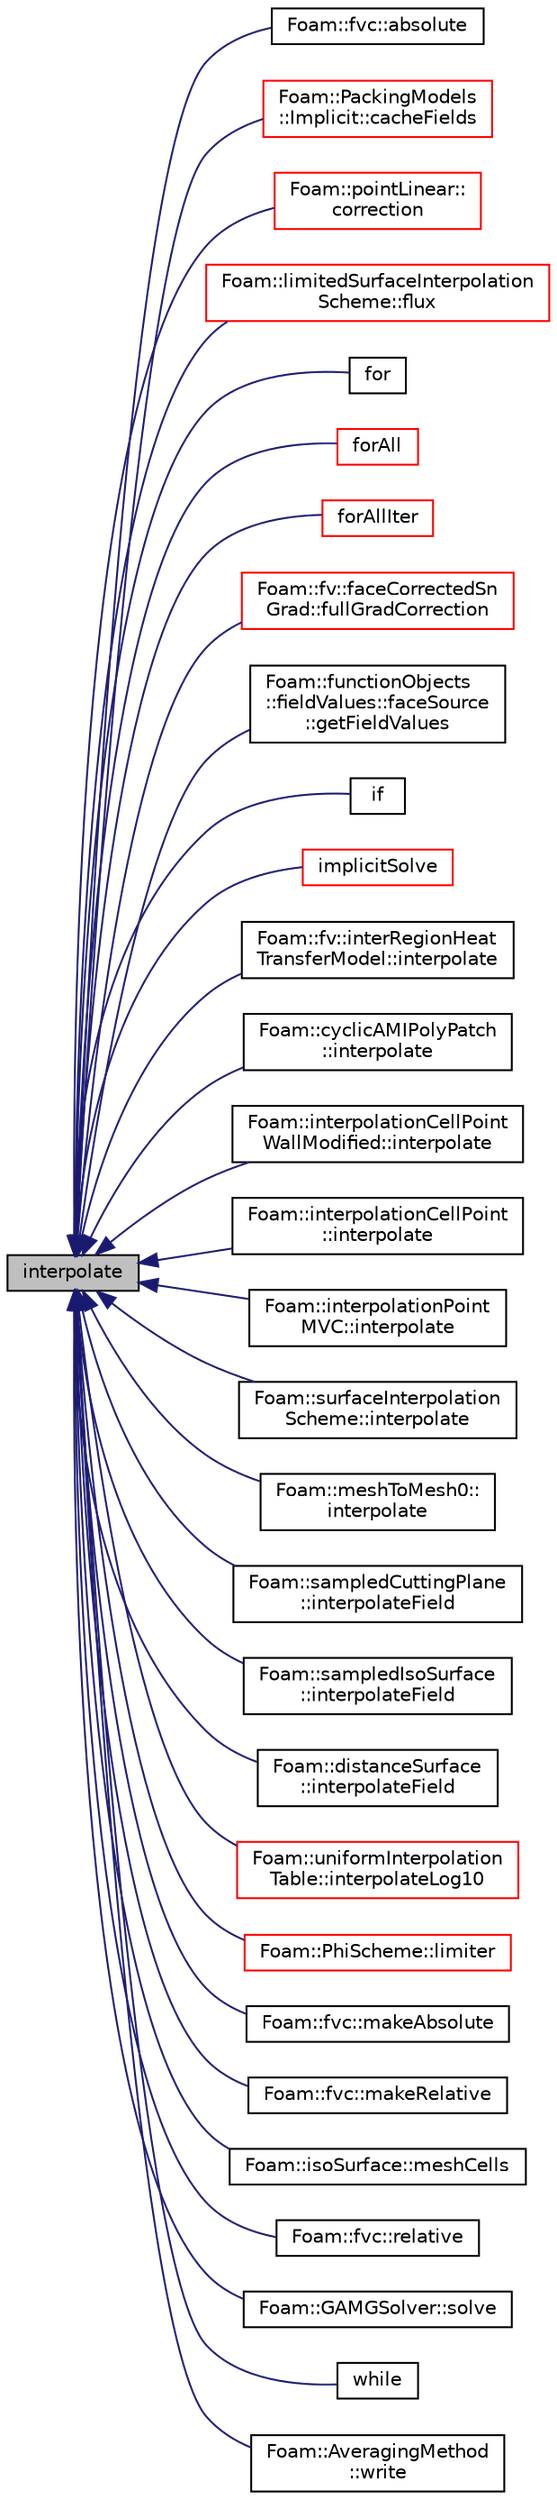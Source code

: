 digraph "interpolate"
{
  bgcolor="transparent";
  edge [fontname="Helvetica",fontsize="10",labelfontname="Helvetica",labelfontsize="10"];
  node [fontname="Helvetica",fontsize="10",shape=record];
  rankdir="LR";
  Node1 [label="interpolate",height=0.2,width=0.4,color="black", fillcolor="grey75", style="filled", fontcolor="black"];
  Node1 -> Node2 [dir="back",color="midnightblue",fontsize="10",style="solid",fontname="Helvetica"];
  Node2 [label="Foam::fvc::absolute",height=0.2,width=0.4,color="black",URL="$a10944.html#ae3a3435bb4f9e4cbc1c551fe32bdfdd5",tooltip="Return the given relative flux in absolute form. "];
  Node1 -> Node3 [dir="back",color="midnightblue",fontsize="10",style="solid",fontname="Helvetica"];
  Node3 [label="Foam::PackingModels\l::Implicit::cacheFields",height=0.2,width=0.4,color="red",URL="$a01060.html#a6005414ac27ae3e0b5a783ba216c1906",tooltip="Calculate the inter particles stresses. "];
  Node1 -> Node4 [dir="back",color="midnightblue",fontsize="10",style="solid",fontname="Helvetica"];
  Node4 [label="Foam::pointLinear::\lcorrection",height=0.2,width=0.4,color="red",URL="$a01928.html#a71944945191a35be21d9ab3b37c3170c",tooltip="Return the explicit correction to the face-interpolate. "];
  Node1 -> Node5 [dir="back",color="midnightblue",fontsize="10",style="solid",fontname="Helvetica"];
  Node5 [label="Foam::limitedSurfaceInterpolation\lScheme::flux",height=0.2,width=0.4,color="red",URL="$a01352.html#ac95d18cec78d48a66c28cd6a852f14ce",tooltip="Return the interpolation weighting factors. "];
  Node1 -> Node6 [dir="back",color="midnightblue",fontsize="10",style="solid",fontname="Helvetica"];
  Node6 [label="for",height=0.2,width=0.4,color="black",URL="$a03404.html#ae9610aff8f04c828f9db802f66a18f67"];
  Node1 -> Node7 [dir="back",color="midnightblue",fontsize="10",style="solid",fontname="Helvetica"];
  Node7 [label="forAll",height=0.2,width=0.4,color="red",URL="$a03104.html#a3a6dfa236873b1e0df07a723bccf5222"];
  Node1 -> Node8 [dir="back",color="midnightblue",fontsize="10",style="solid",fontname="Helvetica"];
  Node8 [label="forAllIter",height=0.2,width=0.4,color="red",URL="$a03101.html#aaaca96f2de03e39be860dca1ff20ef39"];
  Node1 -> Node9 [dir="back",color="midnightblue",fontsize="10",style="solid",fontname="Helvetica"];
  Node9 [label="Foam::fv::faceCorrectedSn\lGrad::fullGradCorrection",height=0.2,width=0.4,color="red",URL="$a00733.html#a1d818a559677e63f3aa628f1787133ce",tooltip="Return the explicit correction to the faceCorrectedSnGrad. "];
  Node1 -> Node10 [dir="back",color="midnightblue",fontsize="10",style="solid",fontname="Helvetica"];
  Node10 [label="Foam::functionObjects\l::fieldValues::faceSource\l::getFieldValues",height=0.2,width=0.4,color="black",URL="$a00745.html#a439e3c8a83d96c8c179e39c21f0be0b7"];
  Node1 -> Node11 [dir="back",color="midnightblue",fontsize="10",style="solid",fontname="Helvetica"];
  Node11 [label="if",height=0.2,width=0.4,color="black",URL="$a03058.html#a8b7f998449b569bf0b55d8c54cbac3cc"];
  Node1 -> Node12 [dir="back",color="midnightblue",fontsize="10",style="solid",fontname="Helvetica"];
  Node12 [label="implicitSolve",height=0.2,width=0.4,color="red",URL="$a10968.html#af3ebc5af31512182ee43a56e994f4aaf"];
  Node1 -> Node13 [dir="back",color="midnightblue",fontsize="10",style="solid",fontname="Helvetica"];
  Node13 [label="Foam::fv::interRegionHeat\lTransferModel::interpolate",height=0.2,width=0.4,color="black",URL="$a01187.html#ad91860362fad211d1d2768b86ae9e29e"];
  Node1 -> Node14 [dir="back",color="midnightblue",fontsize="10",style="solid",fontname="Helvetica"];
  Node14 [label="Foam::cyclicAMIPolyPatch\l::interpolate",height=0.2,width=0.4,color="black",URL="$a00479.html#aa1d8e8628a4fc554ad20986199a603dd"];
  Node1 -> Node15 [dir="back",color="midnightblue",fontsize="10",style="solid",fontname="Helvetica"];
  Node15 [label="Foam::interpolationCellPoint\lWallModified::interpolate",height=0.2,width=0.4,color="black",URL="$a01181.html#a935b22325e2b0df5c309753adc79fb13",tooltip="Interpolate field to the given point in the given cell. "];
  Node1 -> Node16 [dir="back",color="midnightblue",fontsize="10",style="solid",fontname="Helvetica"];
  Node16 [label="Foam::interpolationCellPoint\l::interpolate",height=0.2,width=0.4,color="black",URL="$a01179.html#a935b22325e2b0df5c309753adc79fb13",tooltip="Interpolate field to the given point in the given cell. "];
  Node1 -> Node17 [dir="back",color="midnightblue",fontsize="10",style="solid",fontname="Helvetica"];
  Node17 [label="Foam::interpolationPoint\lMVC::interpolate",height=0.2,width=0.4,color="black",URL="$a01183.html#a935b22325e2b0df5c309753adc79fb13",tooltip="Interpolate field to the given point in the given cell. "];
  Node1 -> Node18 [dir="back",color="midnightblue",fontsize="10",style="solid",fontname="Helvetica"];
  Node18 [label="Foam::surfaceInterpolation\lScheme::interpolate",height=0.2,width=0.4,color="black",URL="$a02572.html#a0d86929cffc34612e29ca0c24e941a63",tooltip="Return the face-interpolate of the given cell field. "];
  Node1 -> Node19 [dir="back",color="midnightblue",fontsize="10",style="solid",fontname="Helvetica"];
  Node19 [label="Foam::meshToMesh0::\linterpolate",height=0.2,width=0.4,color="black",URL="$a01515.html#ab2cf569fdccb674c80ef07e69ac6f5d2"];
  Node1 -> Node20 [dir="back",color="midnightblue",fontsize="10",style="solid",fontname="Helvetica"];
  Node20 [label="Foam::sampledCuttingPlane\l::interpolateField",height=0.2,width=0.4,color="black",URL="$a02299.html#aefd86b240db58e582111d07b68287113"];
  Node1 -> Node21 [dir="back",color="midnightblue",fontsize="10",style="solid",fontname="Helvetica"];
  Node21 [label="Foam::sampledIsoSurface\l::interpolateField",height=0.2,width=0.4,color="black",URL="$a02300.html#aefd86b240db58e582111d07b68287113"];
  Node1 -> Node22 [dir="back",color="midnightblue",fontsize="10",style="solid",fontname="Helvetica"];
  Node22 [label="Foam::distanceSurface\l::interpolateField",height=0.2,width=0.4,color="black",URL="$a00561.html#aefd86b240db58e582111d07b68287113"];
  Node1 -> Node23 [dir="back",color="midnightblue",fontsize="10",style="solid",fontname="Helvetica"];
  Node23 [label="Foam::uniformInterpolation\lTable::interpolateLog10",height=0.2,width=0.4,color="red",URL="$a02865.html#a2b4202d96d988f5ea09130852cd1e48f",tooltip="Interpolate - takes log10 flag into account. "];
  Node1 -> Node24 [dir="back",color="midnightblue",fontsize="10",style="solid",fontname="Helvetica"];
  Node24 [label="Foam::PhiScheme::limiter",height=0.2,width=0.4,color="red",URL="$a01891.html#aad9e018b93b59932a398c0826c5cef86",tooltip="Return the interpolation weighting factors. "];
  Node1 -> Node25 [dir="back",color="midnightblue",fontsize="10",style="solid",fontname="Helvetica"];
  Node25 [label="Foam::fvc::makeAbsolute",height=0.2,width=0.4,color="black",URL="$a10944.html#afb8e4081618608c9bdcbcd668f937cab",tooltip="Make the given flux absolute. "];
  Node1 -> Node26 [dir="back",color="midnightblue",fontsize="10",style="solid",fontname="Helvetica"];
  Node26 [label="Foam::fvc::makeRelative",height=0.2,width=0.4,color="black",URL="$a10944.html#a79384edbcf2434087a6be234642812b0",tooltip="Make the given flux relative. "];
  Node1 -> Node27 [dir="back",color="midnightblue",fontsize="10",style="solid",fontname="Helvetica"];
  Node27 [label="Foam::isoSurface::meshCells",height=0.2,width=0.4,color="black",URL="$a01215.html#ad042cc0855b543ab7596715741ab8311",tooltip="For every triangle the original cell in mesh. "];
  Node1 -> Node28 [dir="back",color="midnightblue",fontsize="10",style="solid",fontname="Helvetica"];
  Node28 [label="Foam::fvc::relative",height=0.2,width=0.4,color="black",URL="$a10944.html#ae6d0ce0ddcc1862b63ec30e39f2a5087",tooltip="Return the given absolute flux in relative form. "];
  Node1 -> Node29 [dir="back",color="midnightblue",fontsize="10",style="solid",fontname="Helvetica"];
  Node29 [label="Foam::GAMGSolver::solve",height=0.2,width=0.4,color="black",URL="$a00918.html#a67060ce780f6992862e39b0d82c37aa0",tooltip="Solve. "];
  Node1 -> Node30 [dir="back",color="midnightblue",fontsize="10",style="solid",fontname="Helvetica"];
  Node30 [label="while",height=0.2,width=0.4,color="black",URL="$a03066.html#ab13470e79e249d04c443bf59be9ff31d"];
  Node1 -> Node31 [dir="back",color="midnightblue",fontsize="10",style="solid",fontname="Helvetica"];
  Node31 [label="Foam::AveragingMethod\l::write",height=0.2,width=0.4,color="black",URL="$a00086.html#a6e5faa425b059eeb55cd904755791076",tooltip="Write using setting from DB. "];
}
